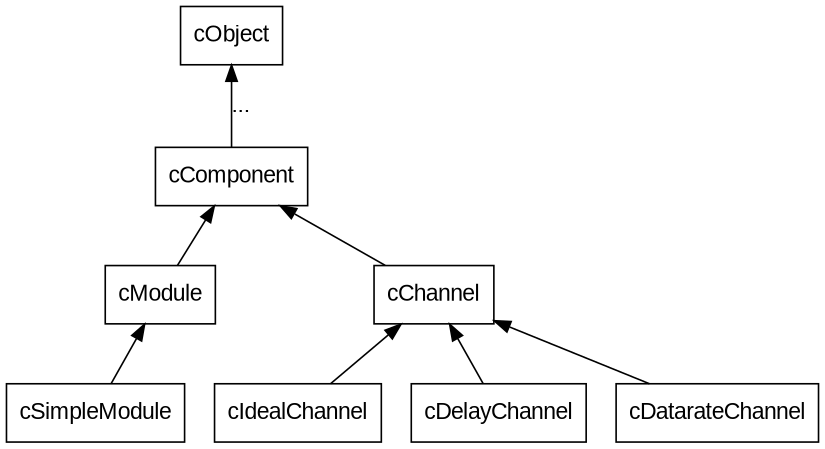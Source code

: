 digraph g {
        fontsize=12; size="5.5,5.5";
        node [fontname="Arial"];
        edge [fontname="Arial"];

        node [shape = "rectangle"];
        edge [dir = "back"];

        cObject -> cComponent [label="..."];
        cComponent -> cModule;
        cComponent -> cChannel;
        cModule -> cSimpleModule;
        cChannel -> cIdealChannel;
        cChannel -> cDelayChannel;
        cChannel -> cDatarateChannel;
}
